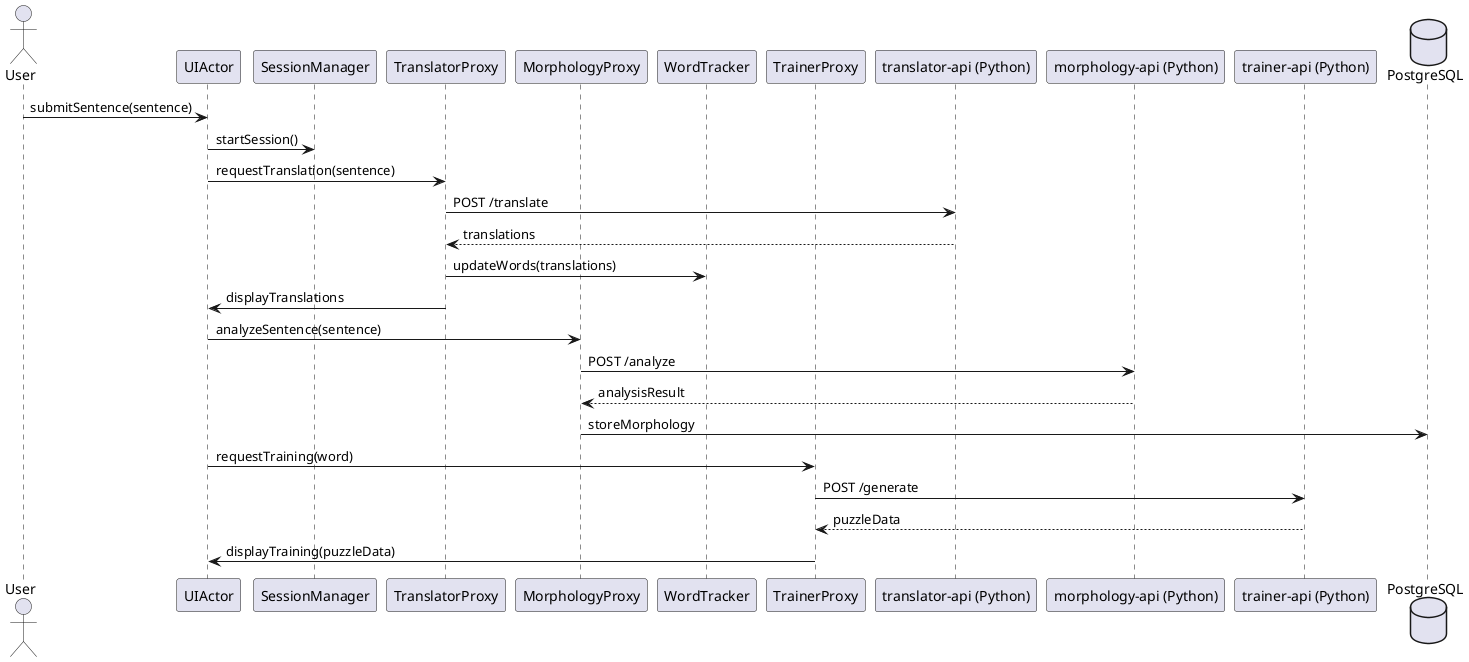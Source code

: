 @startuml
actor User
participant "UIActor" as UI
participant "SessionManager" as SM
participant "TranslatorProxy" as TP
participant "MorphologyProxy" as MP
participant "WordTracker" as WT
participant "TrainerProxy" as TRP
participant "translator-api (Python)" as TA
participant "morphology-api (Python)" as MA
participant "trainer-api (Python)" as TRA
database "PostgreSQL" as DB

User -> UI : submitSentence(sentence)
UI -> SM : startSession()
UI -> TP : requestTranslation(sentence)
TP -> TA : POST /translate
TA --> TP : translations
TP -> WT : updateWords(translations)
TP -> UI : displayTranslations

UI -> MP : analyzeSentence(sentence)
MP -> MA : POST /analyze
MA --> MP : analysisResult
MP -> DB : storeMorphology

UI -> TRP : requestTraining(word)
TRP -> TRA : POST /generate
TRA --> TRP : puzzleData
TRP -> UI : displayTraining(puzzleData)
@enduml